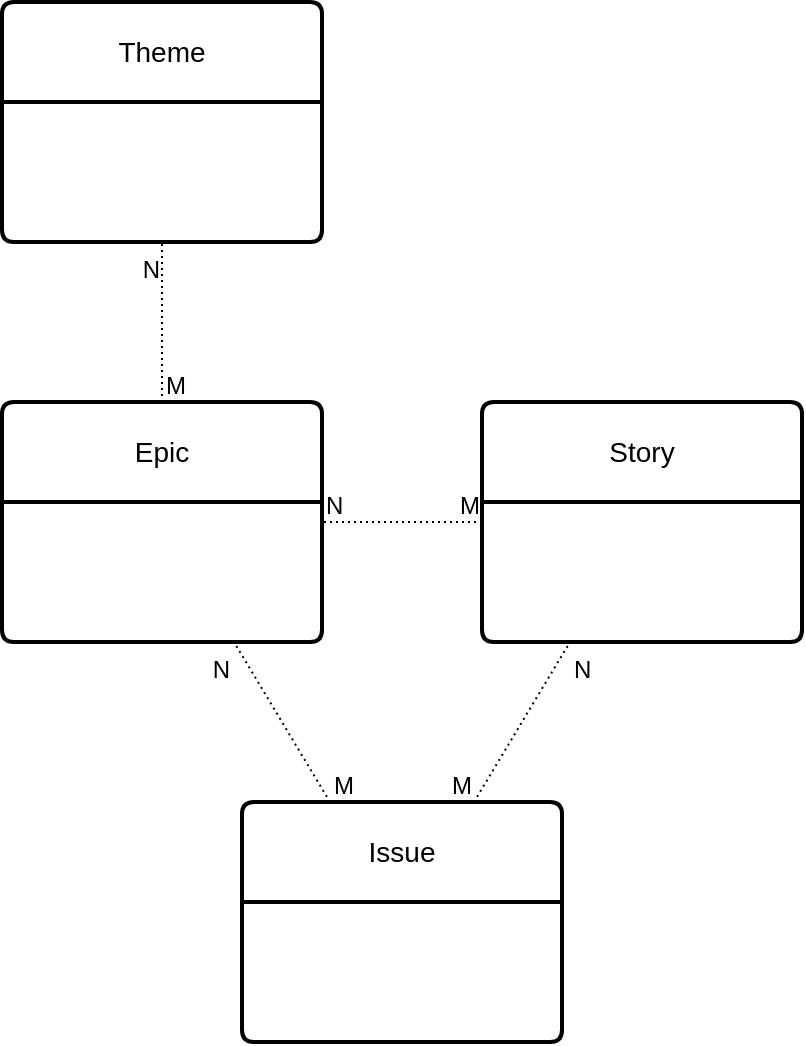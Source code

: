 <mxfile version="22.1.18" type="device">
  <diagram name="Sivu-1" id="eHGQmdSeXTaZHqPJuCiu">
    <mxGraphModel dx="1862" dy="988" grid="1" gridSize="10" guides="1" tooltips="1" connect="1" arrows="1" fold="1" page="1" pageScale="1" pageWidth="1654" pageHeight="1169" math="0" shadow="0">
      <root>
        <mxCell id="0" />
        <mxCell id="1" parent="0" />
        <mxCell id="W_52iH28fpij5dFjdk7q-3" value="Theme&lt;br&gt;" style="swimlane;childLayout=stackLayout;horizontal=1;startSize=50;horizontalStack=0;rounded=1;fontSize=14;fontStyle=0;strokeWidth=2;resizeParent=0;resizeLast=1;shadow=0;dashed=0;align=center;arcSize=4;whiteSpace=wrap;html=1;" vertex="1" parent="1">
          <mxGeometry x="600" y="240" width="160" height="120" as="geometry">
            <mxRectangle x="600" y="240" width="80" height="50" as="alternateBounds" />
          </mxGeometry>
        </mxCell>
        <mxCell id="W_52iH28fpij5dFjdk7q-5" value="Epic" style="swimlane;childLayout=stackLayout;horizontal=1;startSize=50;horizontalStack=0;rounded=1;fontSize=14;fontStyle=0;strokeWidth=2;resizeParent=0;resizeLast=1;shadow=0;dashed=0;align=center;arcSize=4;whiteSpace=wrap;html=1;" vertex="1" parent="1">
          <mxGeometry x="600" y="440" width="160" height="120" as="geometry">
            <mxRectangle x="600" y="440" width="70" height="50" as="alternateBounds" />
          </mxGeometry>
        </mxCell>
        <mxCell id="W_52iH28fpij5dFjdk7q-7" value="Story" style="swimlane;childLayout=stackLayout;horizontal=1;startSize=50;horizontalStack=0;rounded=1;fontSize=14;fontStyle=0;strokeWidth=2;resizeParent=0;resizeLast=1;shadow=0;dashed=0;align=center;arcSize=4;whiteSpace=wrap;html=1;" vertex="1" parent="1">
          <mxGeometry x="840" y="440" width="160" height="120" as="geometry">
            <mxRectangle x="840" y="440" width="70" height="50" as="alternateBounds" />
          </mxGeometry>
        </mxCell>
        <mxCell id="W_52iH28fpij5dFjdk7q-15" value="Issue" style="swimlane;childLayout=stackLayout;horizontal=1;startSize=50;horizontalStack=0;rounded=1;fontSize=14;fontStyle=0;strokeWidth=2;resizeParent=0;resizeLast=1;shadow=0;dashed=0;align=center;arcSize=4;whiteSpace=wrap;html=1;" vertex="1" parent="1">
          <mxGeometry x="720" y="640" width="160" height="120" as="geometry">
            <mxRectangle x="720" y="640" width="70" height="50" as="alternateBounds" />
          </mxGeometry>
        </mxCell>
        <mxCell id="W_52iH28fpij5dFjdk7q-23" value="" style="endArrow=none;html=1;rounded=0;dashed=1;dashPattern=1 2;" edge="1" parent="1" source="W_52iH28fpij5dFjdk7q-15" target="W_52iH28fpij5dFjdk7q-5">
          <mxGeometry relative="1" as="geometry">
            <mxPoint x="330" y="510" as="sourcePoint" />
            <mxPoint x="490" y="510" as="targetPoint" />
          </mxGeometry>
        </mxCell>
        <mxCell id="W_52iH28fpij5dFjdk7q-24" value="M" style="resizable=0;html=1;whiteSpace=wrap;align=left;verticalAlign=bottom;" connectable="0" vertex="1" parent="W_52iH28fpij5dFjdk7q-23">
          <mxGeometry x="-1" relative="1" as="geometry" />
        </mxCell>
        <mxCell id="W_52iH28fpij5dFjdk7q-25" value="N" style="resizable=0;html=1;whiteSpace=wrap;align=right;verticalAlign=top;" connectable="0" vertex="1" parent="W_52iH28fpij5dFjdk7q-23">
          <mxGeometry x="1" relative="1" as="geometry" />
        </mxCell>
        <mxCell id="W_52iH28fpij5dFjdk7q-26" value="" style="endArrow=none;html=1;rounded=0;dashed=1;dashPattern=1 2;" edge="1" parent="1" source="W_52iH28fpij5dFjdk7q-15" target="W_52iH28fpij5dFjdk7q-7">
          <mxGeometry relative="1" as="geometry">
            <mxPoint x="330" y="510" as="sourcePoint" />
            <mxPoint x="490" y="510" as="targetPoint" />
          </mxGeometry>
        </mxCell>
        <mxCell id="W_52iH28fpij5dFjdk7q-27" value="M" style="resizable=0;html=1;whiteSpace=wrap;align=right;verticalAlign=bottom;" connectable="0" vertex="1" parent="W_52iH28fpij5dFjdk7q-26">
          <mxGeometry x="-1" relative="1" as="geometry" />
        </mxCell>
        <mxCell id="W_52iH28fpij5dFjdk7q-28" value="N" style="resizable=0;html=1;whiteSpace=wrap;align=left;verticalAlign=top;" connectable="0" vertex="1" parent="W_52iH28fpij5dFjdk7q-26">
          <mxGeometry x="1" relative="1" as="geometry" />
        </mxCell>
        <mxCell id="W_52iH28fpij5dFjdk7q-29" value="" style="endArrow=none;html=1;rounded=0;dashed=1;dashPattern=1 2;" edge="1" parent="1" source="W_52iH28fpij5dFjdk7q-7" target="W_52iH28fpij5dFjdk7q-5">
          <mxGeometry relative="1" as="geometry">
            <mxPoint x="330" y="510" as="sourcePoint" />
            <mxPoint x="490" y="510" as="targetPoint" />
          </mxGeometry>
        </mxCell>
        <mxCell id="W_52iH28fpij5dFjdk7q-30" value="M" style="resizable=0;html=1;whiteSpace=wrap;align=right;verticalAlign=bottom;" connectable="0" vertex="1" parent="W_52iH28fpij5dFjdk7q-29">
          <mxGeometry x="-1" relative="1" as="geometry" />
        </mxCell>
        <mxCell id="W_52iH28fpij5dFjdk7q-31" value="N" style="resizable=0;html=1;whiteSpace=wrap;align=left;verticalAlign=bottom;" connectable="0" vertex="1" parent="W_52iH28fpij5dFjdk7q-29">
          <mxGeometry x="1" relative="1" as="geometry" />
        </mxCell>
        <mxCell id="W_52iH28fpij5dFjdk7q-32" value="" style="endArrow=none;html=1;rounded=0;dashed=1;dashPattern=1 2;" edge="1" parent="1" source="W_52iH28fpij5dFjdk7q-5" target="W_52iH28fpij5dFjdk7q-3">
          <mxGeometry relative="1" as="geometry">
            <mxPoint x="330" y="510" as="sourcePoint" />
            <mxPoint x="490" y="510" as="targetPoint" />
          </mxGeometry>
        </mxCell>
        <mxCell id="W_52iH28fpij5dFjdk7q-33" value="M" style="resizable=0;html=1;whiteSpace=wrap;align=left;verticalAlign=bottom;" connectable="0" vertex="1" parent="W_52iH28fpij5dFjdk7q-32">
          <mxGeometry x="-1" relative="1" as="geometry" />
        </mxCell>
        <mxCell id="W_52iH28fpij5dFjdk7q-34" value="N" style="resizable=0;html=1;whiteSpace=wrap;align=right;verticalAlign=top;" connectable="0" vertex="1" parent="W_52iH28fpij5dFjdk7q-32">
          <mxGeometry x="1" relative="1" as="geometry" />
        </mxCell>
      </root>
    </mxGraphModel>
  </diagram>
</mxfile>
